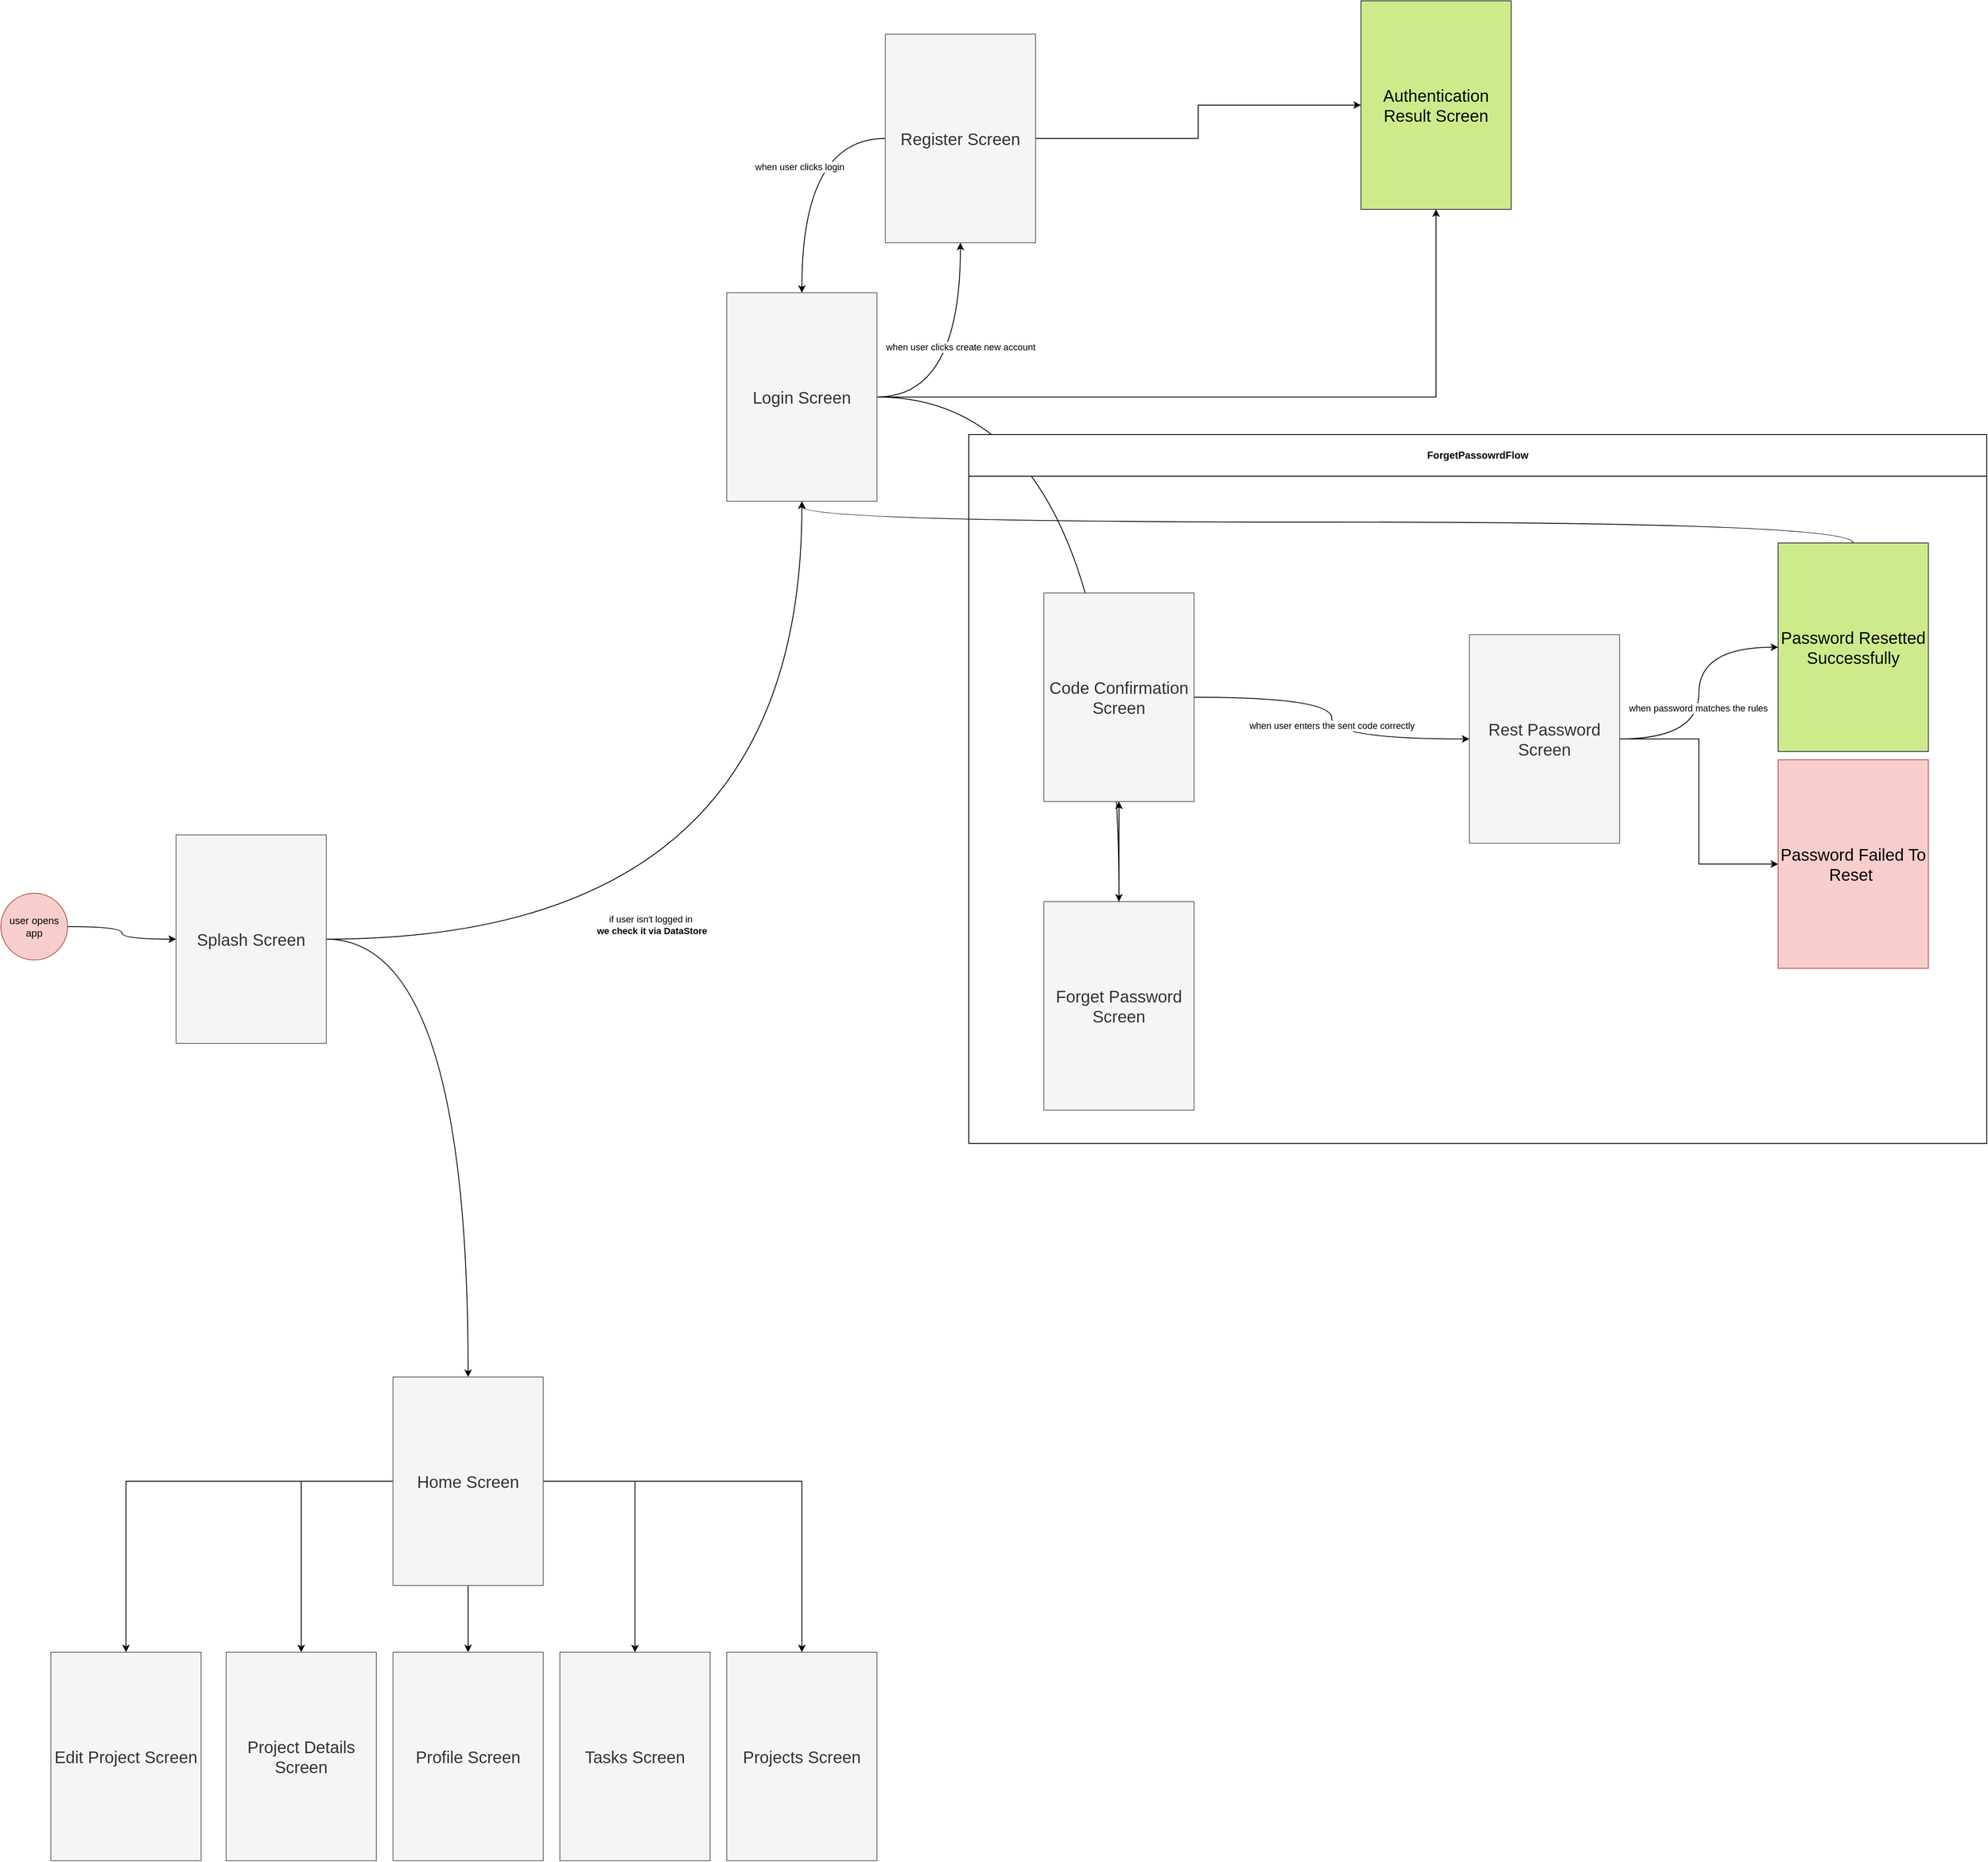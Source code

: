 <mxfile version="22.1.21" type="device">
  <diagram name="Page-1" id="vAUNEOZuLqp_b225Agnq">
    <mxGraphModel dx="2333" dy="2498" grid="1" gridSize="10" guides="1" tooltips="1" connect="1" arrows="1" fold="1" page="1" pageScale="1" pageWidth="850" pageHeight="1100" math="0" shadow="0">
      <root>
        <mxCell id="0" />
        <mxCell id="1" parent="0" />
        <mxCell id="AwLyOz3VwpFllKXNgGai-5" style="edgeStyle=orthogonalEdgeStyle;rounded=0;orthogonalLoop=1;jettySize=auto;html=1;curved=1;" edge="1" parent="1" source="AwLyOz3VwpFllKXNgGai-1" target="AwLyOz3VwpFllKXNgGai-4">
          <mxGeometry relative="1" as="geometry" />
        </mxCell>
        <mxCell id="AwLyOz3VwpFllKXNgGai-8" value="if user isn&#39;t logged in&amp;nbsp;&lt;br&gt;&lt;b&gt;we check it via DataStore&lt;/b&gt;" style="edgeLabel;html=1;align=center;verticalAlign=middle;resizable=0;points=[];" vertex="1" connectable="0" parent="AwLyOz3VwpFllKXNgGai-5">
          <mxGeometry x="-0.074" y="2" relative="1" as="geometry">
            <mxPoint x="-117" y="-15" as="offset" />
          </mxGeometry>
        </mxCell>
        <mxCell id="AwLyOz3VwpFllKXNgGai-7" style="edgeStyle=orthogonalEdgeStyle;rounded=0;orthogonalLoop=1;jettySize=auto;html=1;curved=1;" edge="1" parent="1" source="AwLyOz3VwpFllKXNgGai-1" target="AwLyOz3VwpFllKXNgGai-6">
          <mxGeometry relative="1" as="geometry" />
        </mxCell>
        <mxCell id="AwLyOz3VwpFllKXNgGai-1" value="&lt;span style=&quot;font-size: 20px;&quot;&gt;Splash Screen&lt;/span&gt;" style="rounded=0;whiteSpace=wrap;html=1;fillColor=#f5f5f5;fontColor=#333333;strokeColor=#666666;" vertex="1" parent="1">
          <mxGeometry x="230" y="90" width="180" height="250" as="geometry" />
        </mxCell>
        <mxCell id="AwLyOz3VwpFllKXNgGai-3" style="edgeStyle=orthogonalEdgeStyle;rounded=0;orthogonalLoop=1;jettySize=auto;html=1;exitX=1;exitY=0.5;exitDx=0;exitDy=0;curved=1;" edge="1" parent="1" source="AwLyOz3VwpFllKXNgGai-2" target="AwLyOz3VwpFllKXNgGai-1">
          <mxGeometry relative="1" as="geometry" />
        </mxCell>
        <mxCell id="AwLyOz3VwpFllKXNgGai-2" value="user opens app" style="ellipse;whiteSpace=wrap;html=1;aspect=fixed;fillColor=#f8cecc;strokeColor=#b85450;" vertex="1" parent="1">
          <mxGeometry x="20" y="160" width="80" height="80" as="geometry" />
        </mxCell>
        <mxCell id="AwLyOz3VwpFllKXNgGai-10" style="edgeStyle=orthogonalEdgeStyle;rounded=0;orthogonalLoop=1;jettySize=auto;html=1;curved=1;" edge="1" parent="1" source="AwLyOz3VwpFllKXNgGai-4" target="AwLyOz3VwpFllKXNgGai-9">
          <mxGeometry relative="1" as="geometry" />
        </mxCell>
        <mxCell id="AwLyOz3VwpFllKXNgGai-11" value="when user clicks create new account" style="edgeLabel;html=1;align=center;verticalAlign=middle;resizable=0;points=[];" vertex="1" connectable="0" parent="AwLyOz3VwpFllKXNgGai-10">
          <mxGeometry x="0.122" relative="1" as="geometry">
            <mxPoint as="offset" />
          </mxGeometry>
        </mxCell>
        <mxCell id="AwLyOz3VwpFllKXNgGai-13" style="edgeStyle=orthogonalEdgeStyle;rounded=0;orthogonalLoop=1;jettySize=auto;html=1;curved=1;" edge="1" parent="1" source="AwLyOz3VwpFllKXNgGai-4" target="AwLyOz3VwpFllKXNgGai-12">
          <mxGeometry relative="1" as="geometry" />
        </mxCell>
        <mxCell id="AwLyOz3VwpFllKXNgGai-37" style="edgeStyle=orthogonalEdgeStyle;rounded=0;orthogonalLoop=1;jettySize=auto;html=1;" edge="1" parent="1" source="AwLyOz3VwpFllKXNgGai-4" target="AwLyOz3VwpFllKXNgGai-25">
          <mxGeometry relative="1" as="geometry" />
        </mxCell>
        <mxCell id="AwLyOz3VwpFllKXNgGai-4" value="&lt;span style=&quot;font-size: 20px;&quot;&gt;Login Screen&lt;/span&gt;" style="rounded=0;whiteSpace=wrap;html=1;fillColor=#f5f5f5;fontColor=#333333;strokeColor=#666666;" vertex="1" parent="1">
          <mxGeometry x="890" y="-560" width="180" height="250" as="geometry" />
        </mxCell>
        <mxCell id="AwLyOz3VwpFllKXNgGai-52" value="" style="edgeStyle=orthogonalEdgeStyle;rounded=0;orthogonalLoop=1;jettySize=auto;html=1;" edge="1" parent="1" source="AwLyOz3VwpFllKXNgGai-6" target="AwLyOz3VwpFllKXNgGai-51">
          <mxGeometry relative="1" as="geometry" />
        </mxCell>
        <mxCell id="AwLyOz3VwpFllKXNgGai-55" style="edgeStyle=orthogonalEdgeStyle;rounded=0;orthogonalLoop=1;jettySize=auto;html=1;" edge="1" parent="1" source="AwLyOz3VwpFllKXNgGai-6" target="AwLyOz3VwpFllKXNgGai-53">
          <mxGeometry relative="1" as="geometry" />
        </mxCell>
        <mxCell id="AwLyOz3VwpFllKXNgGai-57" style="edgeStyle=orthogonalEdgeStyle;rounded=0;orthogonalLoop=1;jettySize=auto;html=1;" edge="1" parent="1" source="AwLyOz3VwpFllKXNgGai-6" target="AwLyOz3VwpFllKXNgGai-54">
          <mxGeometry relative="1" as="geometry" />
        </mxCell>
        <mxCell id="AwLyOz3VwpFllKXNgGai-59" style="edgeStyle=orthogonalEdgeStyle;rounded=0;orthogonalLoop=1;jettySize=auto;html=1;" edge="1" parent="1" source="AwLyOz3VwpFllKXNgGai-6" target="AwLyOz3VwpFllKXNgGai-58">
          <mxGeometry relative="1" as="geometry" />
        </mxCell>
        <mxCell id="AwLyOz3VwpFllKXNgGai-61" style="edgeStyle=orthogonalEdgeStyle;rounded=0;orthogonalLoop=1;jettySize=auto;html=1;" edge="1" parent="1" source="AwLyOz3VwpFllKXNgGai-6" target="AwLyOz3VwpFllKXNgGai-60">
          <mxGeometry relative="1" as="geometry" />
        </mxCell>
        <mxCell id="AwLyOz3VwpFllKXNgGai-6" value="&lt;span style=&quot;font-size: 20px;&quot;&gt;Home Screen&lt;/span&gt;" style="rounded=0;whiteSpace=wrap;html=1;fillColor=#f5f5f5;fontColor=#333333;strokeColor=#666666;" vertex="1" parent="1">
          <mxGeometry x="490" y="740" width="180" height="250" as="geometry" />
        </mxCell>
        <mxCell id="AwLyOz3VwpFllKXNgGai-30" style="edgeStyle=orthogonalEdgeStyle;rounded=0;orthogonalLoop=1;jettySize=auto;html=1;curved=1;" edge="1" parent="1" source="AwLyOz3VwpFllKXNgGai-9" target="AwLyOz3VwpFllKXNgGai-4">
          <mxGeometry relative="1" as="geometry" />
        </mxCell>
        <mxCell id="AwLyOz3VwpFllKXNgGai-31" value="when user clicks login" style="edgeLabel;html=1;align=center;verticalAlign=middle;resizable=0;points=[];" vertex="1" connectable="0" parent="AwLyOz3VwpFllKXNgGai-30">
          <mxGeometry x="-0.063" y="-3" relative="1" as="geometry">
            <mxPoint as="offset" />
          </mxGeometry>
        </mxCell>
        <mxCell id="AwLyOz3VwpFllKXNgGai-36" style="edgeStyle=orthogonalEdgeStyle;rounded=0;orthogonalLoop=1;jettySize=auto;html=1;" edge="1" parent="1" source="AwLyOz3VwpFllKXNgGai-9" target="AwLyOz3VwpFllKXNgGai-25">
          <mxGeometry relative="1" as="geometry" />
        </mxCell>
        <mxCell id="AwLyOz3VwpFllKXNgGai-9" value="&lt;span style=&quot;font-size: 20px;&quot;&gt;Register Screen&lt;/span&gt;" style="rounded=0;whiteSpace=wrap;html=1;fillColor=#f5f5f5;fontColor=#333333;strokeColor=#666666;" vertex="1" parent="1">
          <mxGeometry x="1080" y="-870" width="180" height="250" as="geometry" />
        </mxCell>
        <mxCell id="AwLyOz3VwpFllKXNgGai-25" value="&lt;span style=&quot;font-size: 20px;&quot;&gt;Authentication Result Screen&lt;/span&gt;" style="rounded=0;whiteSpace=wrap;html=1;fillColor=#cdeb8b;strokeColor=#36393d;" vertex="1" parent="1">
          <mxGeometry x="1650" y="-910" width="180" height="250" as="geometry" />
        </mxCell>
        <mxCell id="AwLyOz3VwpFllKXNgGai-28" style="edgeStyle=orthogonalEdgeStyle;rounded=0;orthogonalLoop=1;jettySize=auto;html=1;exitX=0.5;exitY=0;exitDx=0;exitDy=0;curved=1;" edge="1" parent="1" source="AwLyOz3VwpFllKXNgGai-26" target="AwLyOz3VwpFllKXNgGai-4">
          <mxGeometry relative="1" as="geometry" />
        </mxCell>
        <mxCell id="AwLyOz3VwpFllKXNgGai-38" value="ForgetPassowrdFlow" style="swimlane;whiteSpace=wrap;html=1;startSize=50;" vertex="1" parent="1">
          <mxGeometry x="1180" y="-390" width="1220" height="850" as="geometry" />
        </mxCell>
        <mxCell id="AwLyOz3VwpFllKXNgGai-12" value="&lt;span style=&quot;font-size: 20px;&quot;&gt;Forget Password Screen&lt;/span&gt;" style="rounded=0;whiteSpace=wrap;html=1;fillColor=#f5f5f5;fontColor=#333333;strokeColor=#666666;" vertex="1" parent="AwLyOz3VwpFllKXNgGai-38">
          <mxGeometry x="90" y="560" width="180" height="250" as="geometry" />
        </mxCell>
        <mxCell id="AwLyOz3VwpFllKXNgGai-14" value="&lt;span style=&quot;font-size: 20px;&quot;&gt;Code Confirmation Screen&lt;/span&gt;" style="rounded=0;whiteSpace=wrap;html=1;fillColor=#f5f5f5;fontColor=#333333;strokeColor=#666666;" vertex="1" parent="AwLyOz3VwpFllKXNgGai-38">
          <mxGeometry x="90" y="190" width="180" height="250" as="geometry" />
        </mxCell>
        <mxCell id="AwLyOz3VwpFllKXNgGai-50" style="edgeStyle=orthogonalEdgeStyle;rounded=0;orthogonalLoop=1;jettySize=auto;html=1;" edge="1" parent="AwLyOz3VwpFllKXNgGai-38" source="AwLyOz3VwpFllKXNgGai-16" target="AwLyOz3VwpFllKXNgGai-49">
          <mxGeometry relative="1" as="geometry" />
        </mxCell>
        <mxCell id="AwLyOz3VwpFllKXNgGai-16" value="&lt;span style=&quot;font-size: 20px;&quot;&gt;Rest Password Screen&lt;/span&gt;" style="rounded=0;whiteSpace=wrap;html=1;fillColor=#f5f5f5;fontColor=#333333;strokeColor=#666666;" vertex="1" parent="AwLyOz3VwpFllKXNgGai-38">
          <mxGeometry x="600" y="240" width="180" height="250" as="geometry" />
        </mxCell>
        <mxCell id="AwLyOz3VwpFllKXNgGai-26" value="&lt;span style=&quot;font-size: 20px;&quot;&gt;Password Resetted Successfully&lt;/span&gt;" style="rounded=0;whiteSpace=wrap;html=1;fillColor=#cdeb8b;strokeColor=#36393d;" vertex="1" parent="AwLyOz3VwpFllKXNgGai-38">
          <mxGeometry x="970" y="130" width="180" height="250" as="geometry" />
        </mxCell>
        <mxCell id="AwLyOz3VwpFllKXNgGai-19" value="" style="edgeStyle=orthogonalEdgeStyle;rounded=0;orthogonalLoop=1;jettySize=auto;html=1;curved=1;" edge="1" parent="AwLyOz3VwpFllKXNgGai-38" source="AwLyOz3VwpFllKXNgGai-12" target="AwLyOz3VwpFllKXNgGai-14">
          <mxGeometry relative="1" as="geometry" />
        </mxCell>
        <mxCell id="AwLyOz3VwpFllKXNgGai-20" style="edgeStyle=orthogonalEdgeStyle;rounded=0;orthogonalLoop=1;jettySize=auto;html=1;curved=1;" edge="1" parent="AwLyOz3VwpFllKXNgGai-38" source="AwLyOz3VwpFllKXNgGai-14" target="AwLyOz3VwpFllKXNgGai-16">
          <mxGeometry relative="1" as="geometry" />
        </mxCell>
        <mxCell id="AwLyOz3VwpFllKXNgGai-21" value="when user enters the sent code correctly" style="edgeLabel;html=1;align=center;verticalAlign=middle;resizable=0;points=[];" vertex="1" connectable="0" parent="AwLyOz3VwpFllKXNgGai-20">
          <mxGeometry x="0.048" relative="1" as="geometry">
            <mxPoint as="offset" />
          </mxGeometry>
        </mxCell>
        <mxCell id="AwLyOz3VwpFllKXNgGai-27" value="" style="edgeStyle=orthogonalEdgeStyle;rounded=0;orthogonalLoop=1;jettySize=auto;html=1;curved=1;" edge="1" parent="AwLyOz3VwpFllKXNgGai-38" source="AwLyOz3VwpFllKXNgGai-16" target="AwLyOz3VwpFllKXNgGai-26">
          <mxGeometry relative="1" as="geometry" />
        </mxCell>
        <mxCell id="AwLyOz3VwpFllKXNgGai-29" value="when password matches the rules" style="edgeLabel;html=1;align=center;verticalAlign=middle;resizable=0;points=[];" vertex="1" connectable="0" parent="AwLyOz3VwpFllKXNgGai-27">
          <mxGeometry x="-0.115" y="1" relative="1" as="geometry">
            <mxPoint y="1" as="offset" />
          </mxGeometry>
        </mxCell>
        <mxCell id="AwLyOz3VwpFllKXNgGai-49" value="&lt;span style=&quot;font-size: 20px;&quot;&gt;Password Failed To Reset&amp;nbsp;&lt;/span&gt;" style="rounded=0;whiteSpace=wrap;html=1;fillColor=#f8cecc;strokeColor=#b85450;" vertex="1" parent="AwLyOz3VwpFllKXNgGai-38">
          <mxGeometry x="970" y="390" width="180" height="250" as="geometry" />
        </mxCell>
        <mxCell id="AwLyOz3VwpFllKXNgGai-51" value="&lt;span style=&quot;font-size: 20px;&quot;&gt;Profile Screen&lt;/span&gt;" style="rounded=0;whiteSpace=wrap;html=1;fillColor=#f5f5f5;fontColor=#333333;strokeColor=#666666;" vertex="1" parent="1">
          <mxGeometry x="490" y="1070" width="180" height="250" as="geometry" />
        </mxCell>
        <mxCell id="AwLyOz3VwpFllKXNgGai-53" value="&lt;span style=&quot;font-size: 20px;&quot;&gt;Tasks Screen&lt;/span&gt;" style="rounded=0;whiteSpace=wrap;html=1;fillColor=#f5f5f5;fontColor=#333333;strokeColor=#666666;" vertex="1" parent="1">
          <mxGeometry x="690" y="1070" width="180" height="250" as="geometry" />
        </mxCell>
        <mxCell id="AwLyOz3VwpFllKXNgGai-54" value="&lt;span style=&quot;font-size: 20px;&quot;&gt;Projects Screen&lt;/span&gt;" style="rounded=0;whiteSpace=wrap;html=1;fillColor=#f5f5f5;fontColor=#333333;strokeColor=#666666;" vertex="1" parent="1">
          <mxGeometry x="890" y="1070" width="180" height="250" as="geometry" />
        </mxCell>
        <mxCell id="AwLyOz3VwpFllKXNgGai-58" value="&lt;span style=&quot;font-size: 20px;&quot;&gt;Project Details Screen&lt;/span&gt;" style="rounded=0;whiteSpace=wrap;html=1;fillColor=#f5f5f5;fontColor=#333333;strokeColor=#666666;" vertex="1" parent="1">
          <mxGeometry x="290" y="1070" width="180" height="250" as="geometry" />
        </mxCell>
        <mxCell id="AwLyOz3VwpFllKXNgGai-60" value="&lt;span style=&quot;font-size: 20px;&quot;&gt;Edit Project Screen&lt;/span&gt;" style="rounded=0;whiteSpace=wrap;html=1;fillColor=#f5f5f5;fontColor=#333333;strokeColor=#666666;" vertex="1" parent="1">
          <mxGeometry x="80" y="1070" width="180" height="250" as="geometry" />
        </mxCell>
      </root>
    </mxGraphModel>
  </diagram>
</mxfile>
